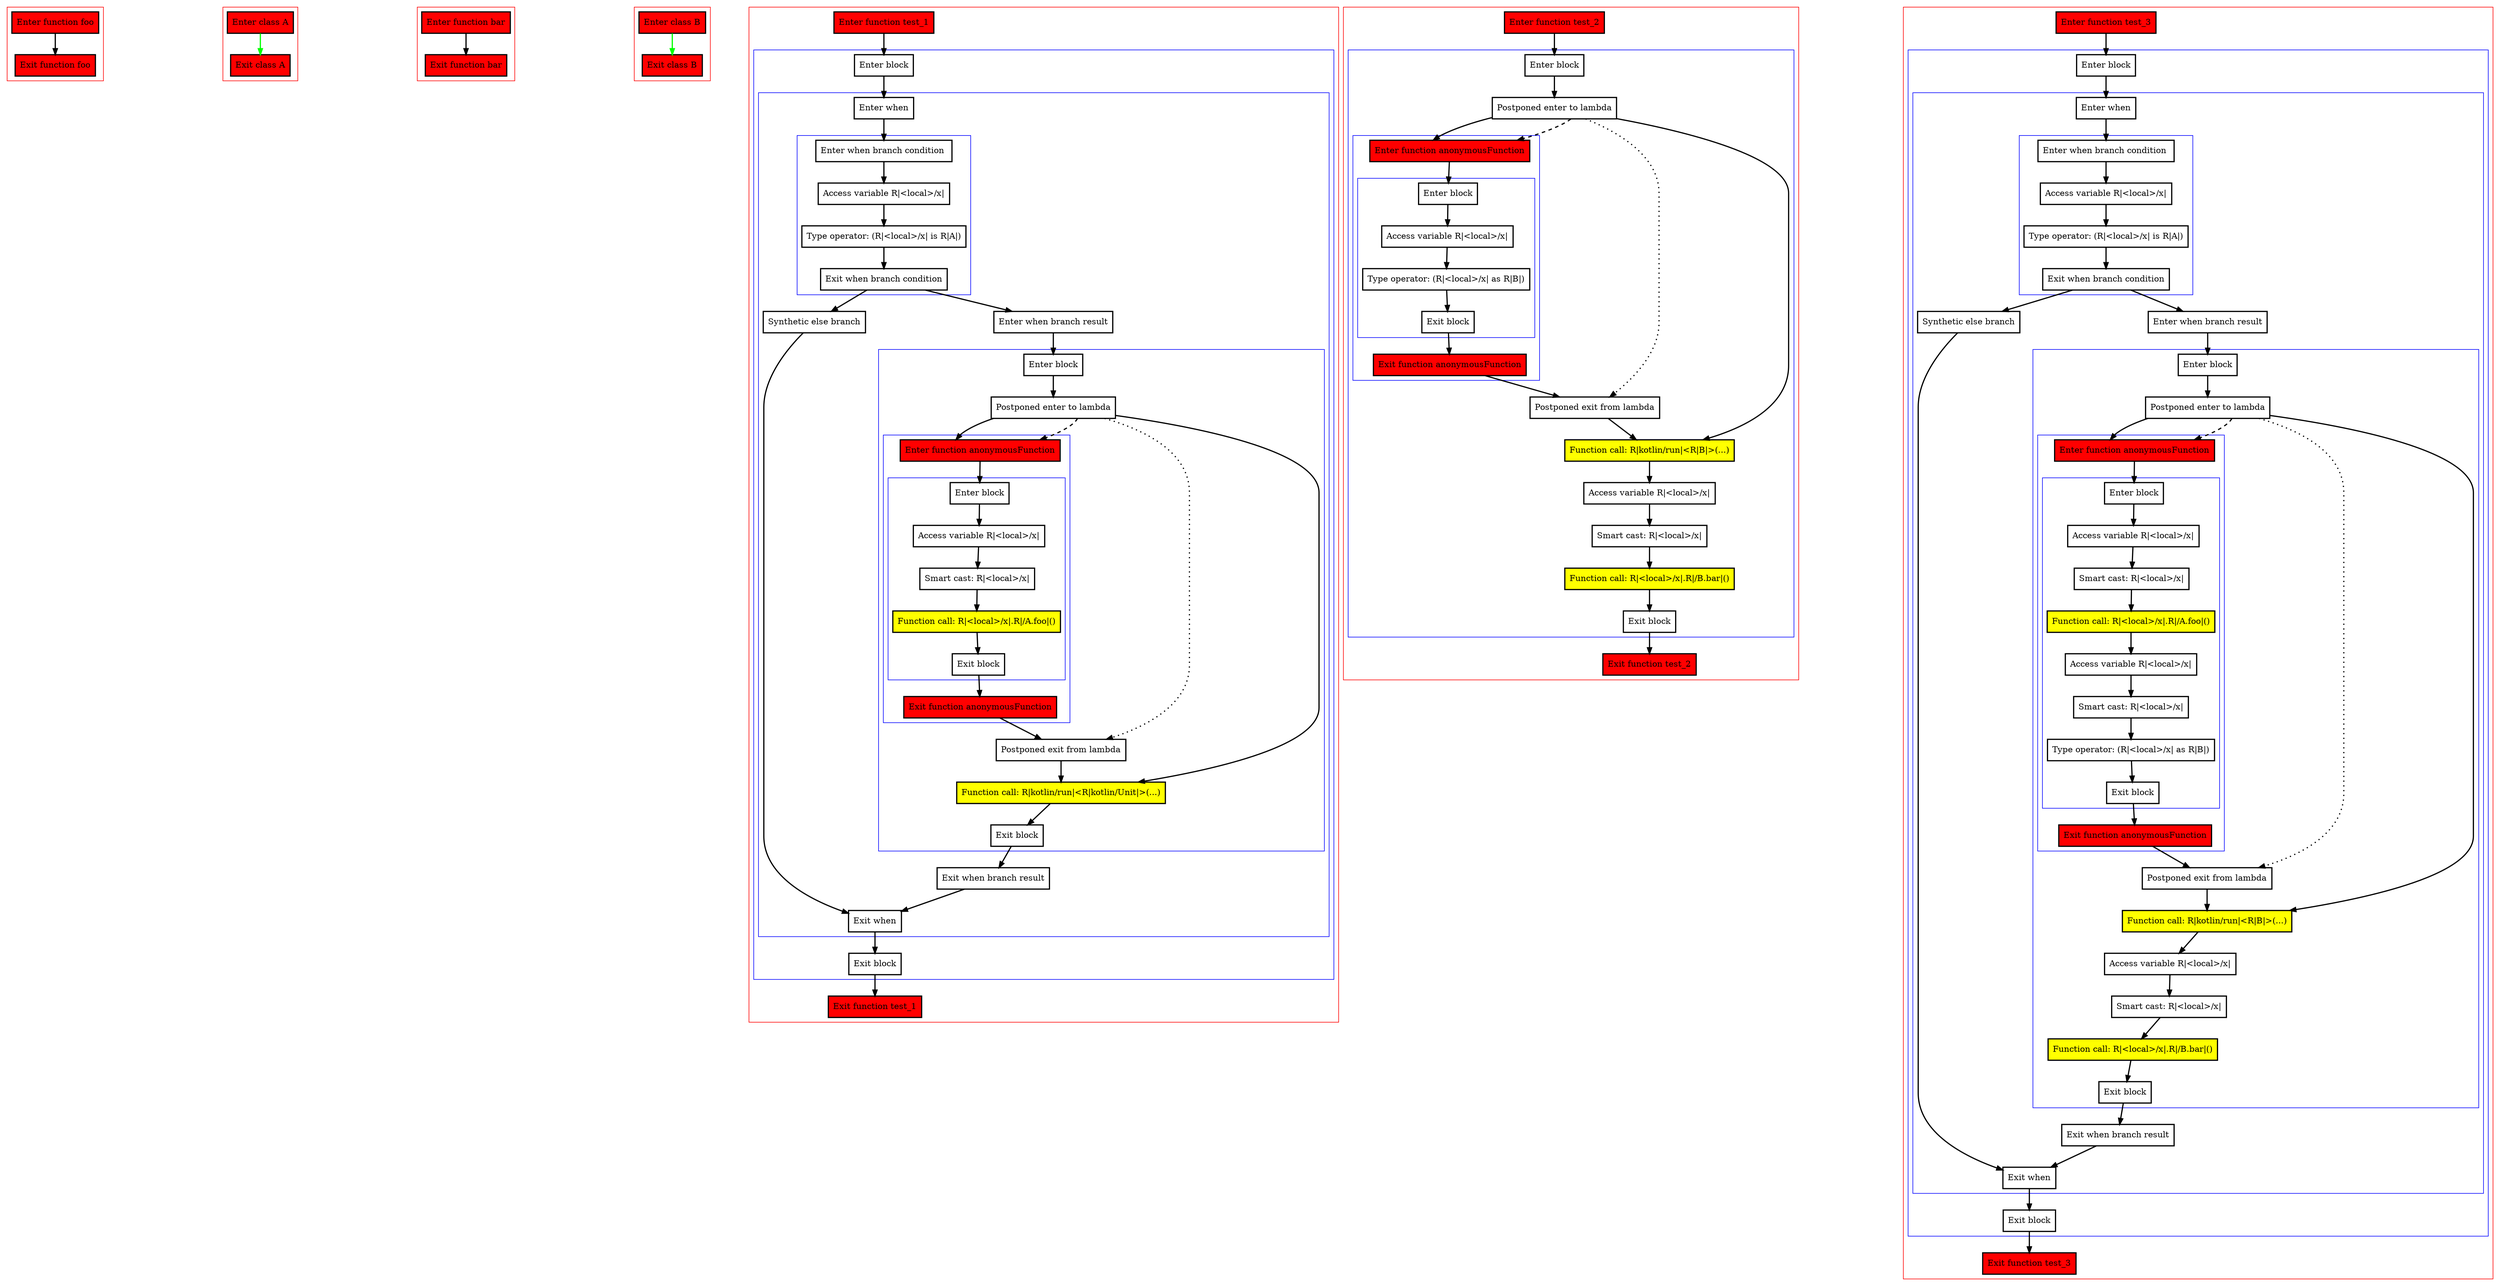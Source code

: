 digraph inPlaceLambdas_kt {
    graph [nodesep=3]
    node [shape=box penwidth=2]
    edge [penwidth=2]

    subgraph cluster_0 {
        color=red
        0 [label="Enter function foo" style="filled" fillcolor=red];
        1 [label="Exit function foo" style="filled" fillcolor=red];
    }
    0 -> {1};

    subgraph cluster_1 {
        color=red
        2 [label="Enter class A" style="filled" fillcolor=red];
        3 [label="Exit class A" style="filled" fillcolor=red];
    }
    2 -> {3} [color=green];

    subgraph cluster_2 {
        color=red
        4 [label="Enter function bar" style="filled" fillcolor=red];
        5 [label="Exit function bar" style="filled" fillcolor=red];
    }
    4 -> {5};

    subgraph cluster_3 {
        color=red
        6 [label="Enter class B" style="filled" fillcolor=red];
        7 [label="Exit class B" style="filled" fillcolor=red];
    }
    6 -> {7} [color=green];

    subgraph cluster_4 {
        color=red
        8 [label="Enter function test_1" style="filled" fillcolor=red];
        subgraph cluster_5 {
            color=blue
            9 [label="Enter block"];
            subgraph cluster_6 {
                color=blue
                10 [label="Enter when"];
                subgraph cluster_7 {
                    color=blue
                    11 [label="Enter when branch condition "];
                    12 [label="Access variable R|<local>/x|"];
                    13 [label="Type operator: (R|<local>/x| is R|A|)"];
                    14 [label="Exit when branch condition"];
                }
                15 [label="Synthetic else branch"];
                16 [label="Enter when branch result"];
                subgraph cluster_8 {
                    color=blue
                    17 [label="Enter block"];
                    18 [label="Postponed enter to lambda"];
                    subgraph cluster_9 {
                        color=blue
                        26 [label="Enter function anonymousFunction" style="filled" fillcolor=red];
                        subgraph cluster_10 {
                            color=blue
                            27 [label="Enter block"];
                            28 [label="Access variable R|<local>/x|"];
                            29 [label="Smart cast: R|<local>/x|"];
                            30 [label="Function call: R|<local>/x|.R|/A.foo|()" style="filled" fillcolor=yellow];
                            31 [label="Exit block"];
                        }
                        32 [label="Exit function anonymousFunction" style="filled" fillcolor=red];
                    }
                    19 [label="Postponed exit from lambda"];
                    20 [label="Function call: R|kotlin/run|<R|kotlin/Unit|>(...)" style="filled" fillcolor=yellow];
                    21 [label="Exit block"];
                }
                22 [label="Exit when branch result"];
                23 [label="Exit when"];
            }
            24 [label="Exit block"];
        }
        25 [label="Exit function test_1" style="filled" fillcolor=red];
    }
    8 -> {9};
    9 -> {10};
    10 -> {11};
    11 -> {12};
    12 -> {13};
    13 -> {14};
    14 -> {15 16};
    15 -> {23};
    16 -> {17};
    17 -> {18};
    18 -> {20 26};
    18 -> {19} [style=dotted];
    18 -> {26} [style=dashed];
    19 -> {20};
    20 -> {21};
    21 -> {22};
    22 -> {23};
    23 -> {24};
    24 -> {25};
    26 -> {27};
    27 -> {28};
    28 -> {29};
    29 -> {30};
    30 -> {31};
    31 -> {32};
    32 -> {19};

    subgraph cluster_11 {
        color=red
        33 [label="Enter function test_2" style="filled" fillcolor=red];
        subgraph cluster_12 {
            color=blue
            34 [label="Enter block"];
            35 [label="Postponed enter to lambda"];
            subgraph cluster_13 {
                color=blue
                43 [label="Enter function anonymousFunction" style="filled" fillcolor=red];
                subgraph cluster_14 {
                    color=blue
                    44 [label="Enter block"];
                    45 [label="Access variable R|<local>/x|"];
                    46 [label="Type operator: (R|<local>/x| as R|B|)"];
                    47 [label="Exit block"];
                }
                48 [label="Exit function anonymousFunction" style="filled" fillcolor=red];
            }
            36 [label="Postponed exit from lambda"];
            37 [label="Function call: R|kotlin/run|<R|B|>(...)" style="filled" fillcolor=yellow];
            38 [label="Access variable R|<local>/x|"];
            39 [label="Smart cast: R|<local>/x|"];
            40 [label="Function call: R|<local>/x|.R|/B.bar|()" style="filled" fillcolor=yellow];
            41 [label="Exit block"];
        }
        42 [label="Exit function test_2" style="filled" fillcolor=red];
    }
    33 -> {34};
    34 -> {35};
    35 -> {37 43};
    35 -> {36} [style=dotted];
    35 -> {43} [style=dashed];
    36 -> {37};
    37 -> {38};
    38 -> {39};
    39 -> {40};
    40 -> {41};
    41 -> {42};
    43 -> {44};
    44 -> {45};
    45 -> {46};
    46 -> {47};
    47 -> {48};
    48 -> {36};

    subgraph cluster_15 {
        color=red
        49 [label="Enter function test_3" style="filled" fillcolor=red];
        subgraph cluster_16 {
            color=blue
            50 [label="Enter block"];
            subgraph cluster_17 {
                color=blue
                51 [label="Enter when"];
                subgraph cluster_18 {
                    color=blue
                    52 [label="Enter when branch condition "];
                    53 [label="Access variable R|<local>/x|"];
                    54 [label="Type operator: (R|<local>/x| is R|A|)"];
                    55 [label="Exit when branch condition"];
                }
                56 [label="Synthetic else branch"];
                57 [label="Enter when branch result"];
                subgraph cluster_19 {
                    color=blue
                    58 [label="Enter block"];
                    59 [label="Postponed enter to lambda"];
                    subgraph cluster_20 {
                        color=blue
                        70 [label="Enter function anonymousFunction" style="filled" fillcolor=red];
                        subgraph cluster_21 {
                            color=blue
                            71 [label="Enter block"];
                            72 [label="Access variable R|<local>/x|"];
                            73 [label="Smart cast: R|<local>/x|"];
                            74 [label="Function call: R|<local>/x|.R|/A.foo|()" style="filled" fillcolor=yellow];
                            75 [label="Access variable R|<local>/x|"];
                            76 [label="Smart cast: R|<local>/x|"];
                            77 [label="Type operator: (R|<local>/x| as R|B|)"];
                            78 [label="Exit block"];
                        }
                        79 [label="Exit function anonymousFunction" style="filled" fillcolor=red];
                    }
                    60 [label="Postponed exit from lambda"];
                    61 [label="Function call: R|kotlin/run|<R|B|>(...)" style="filled" fillcolor=yellow];
                    62 [label="Access variable R|<local>/x|"];
                    63 [label="Smart cast: R|<local>/x|"];
                    64 [label="Function call: R|<local>/x|.R|/B.bar|()" style="filled" fillcolor=yellow];
                    65 [label="Exit block"];
                }
                66 [label="Exit when branch result"];
                67 [label="Exit when"];
            }
            68 [label="Exit block"];
        }
        69 [label="Exit function test_3" style="filled" fillcolor=red];
    }
    49 -> {50};
    50 -> {51};
    51 -> {52};
    52 -> {53};
    53 -> {54};
    54 -> {55};
    55 -> {56 57};
    56 -> {67};
    57 -> {58};
    58 -> {59};
    59 -> {61 70};
    59 -> {60} [style=dotted];
    59 -> {70} [style=dashed];
    60 -> {61};
    61 -> {62};
    62 -> {63};
    63 -> {64};
    64 -> {65};
    65 -> {66};
    66 -> {67};
    67 -> {68};
    68 -> {69};
    70 -> {71};
    71 -> {72};
    72 -> {73};
    73 -> {74};
    74 -> {75};
    75 -> {76};
    76 -> {77};
    77 -> {78};
    78 -> {79};
    79 -> {60};

}

